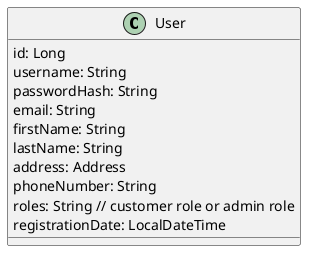 @startuml
class User {
    id: Long
    username: String
    passwordHash: String
    email: String
    firstName: String
    lastName: String
    address: Address
    phoneNumber: String
    roles: String // customer role or admin role
    registrationDate: LocalDateTime
}
@enduml